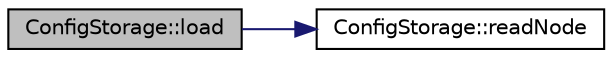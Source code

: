 digraph "ConfigStorage::load"
{
 // LATEX_PDF_SIZE
  edge [fontname="Helvetica",fontsize="10",labelfontname="Helvetica",labelfontsize="10"];
  node [fontname="Helvetica",fontsize="10",shape=record];
  rankdir="LR";
  Node1 [label="ConfigStorage::load",height=0.2,width=0.4,color="black", fillcolor="grey75", style="filled", fontcolor="black",tooltip="Load configuration."];
  Node1 -> Node2 [color="midnightblue",fontsize="10",style="solid",fontname="Helvetica"];
  Node2 [label="ConfigStorage::readNode",height=0.2,width=0.4,color="black", fillcolor="white", style="filled",URL="$class_config_storage.html#a5e6685bd40a1968f9e6dd66166b54605",tooltip=" "];
}
